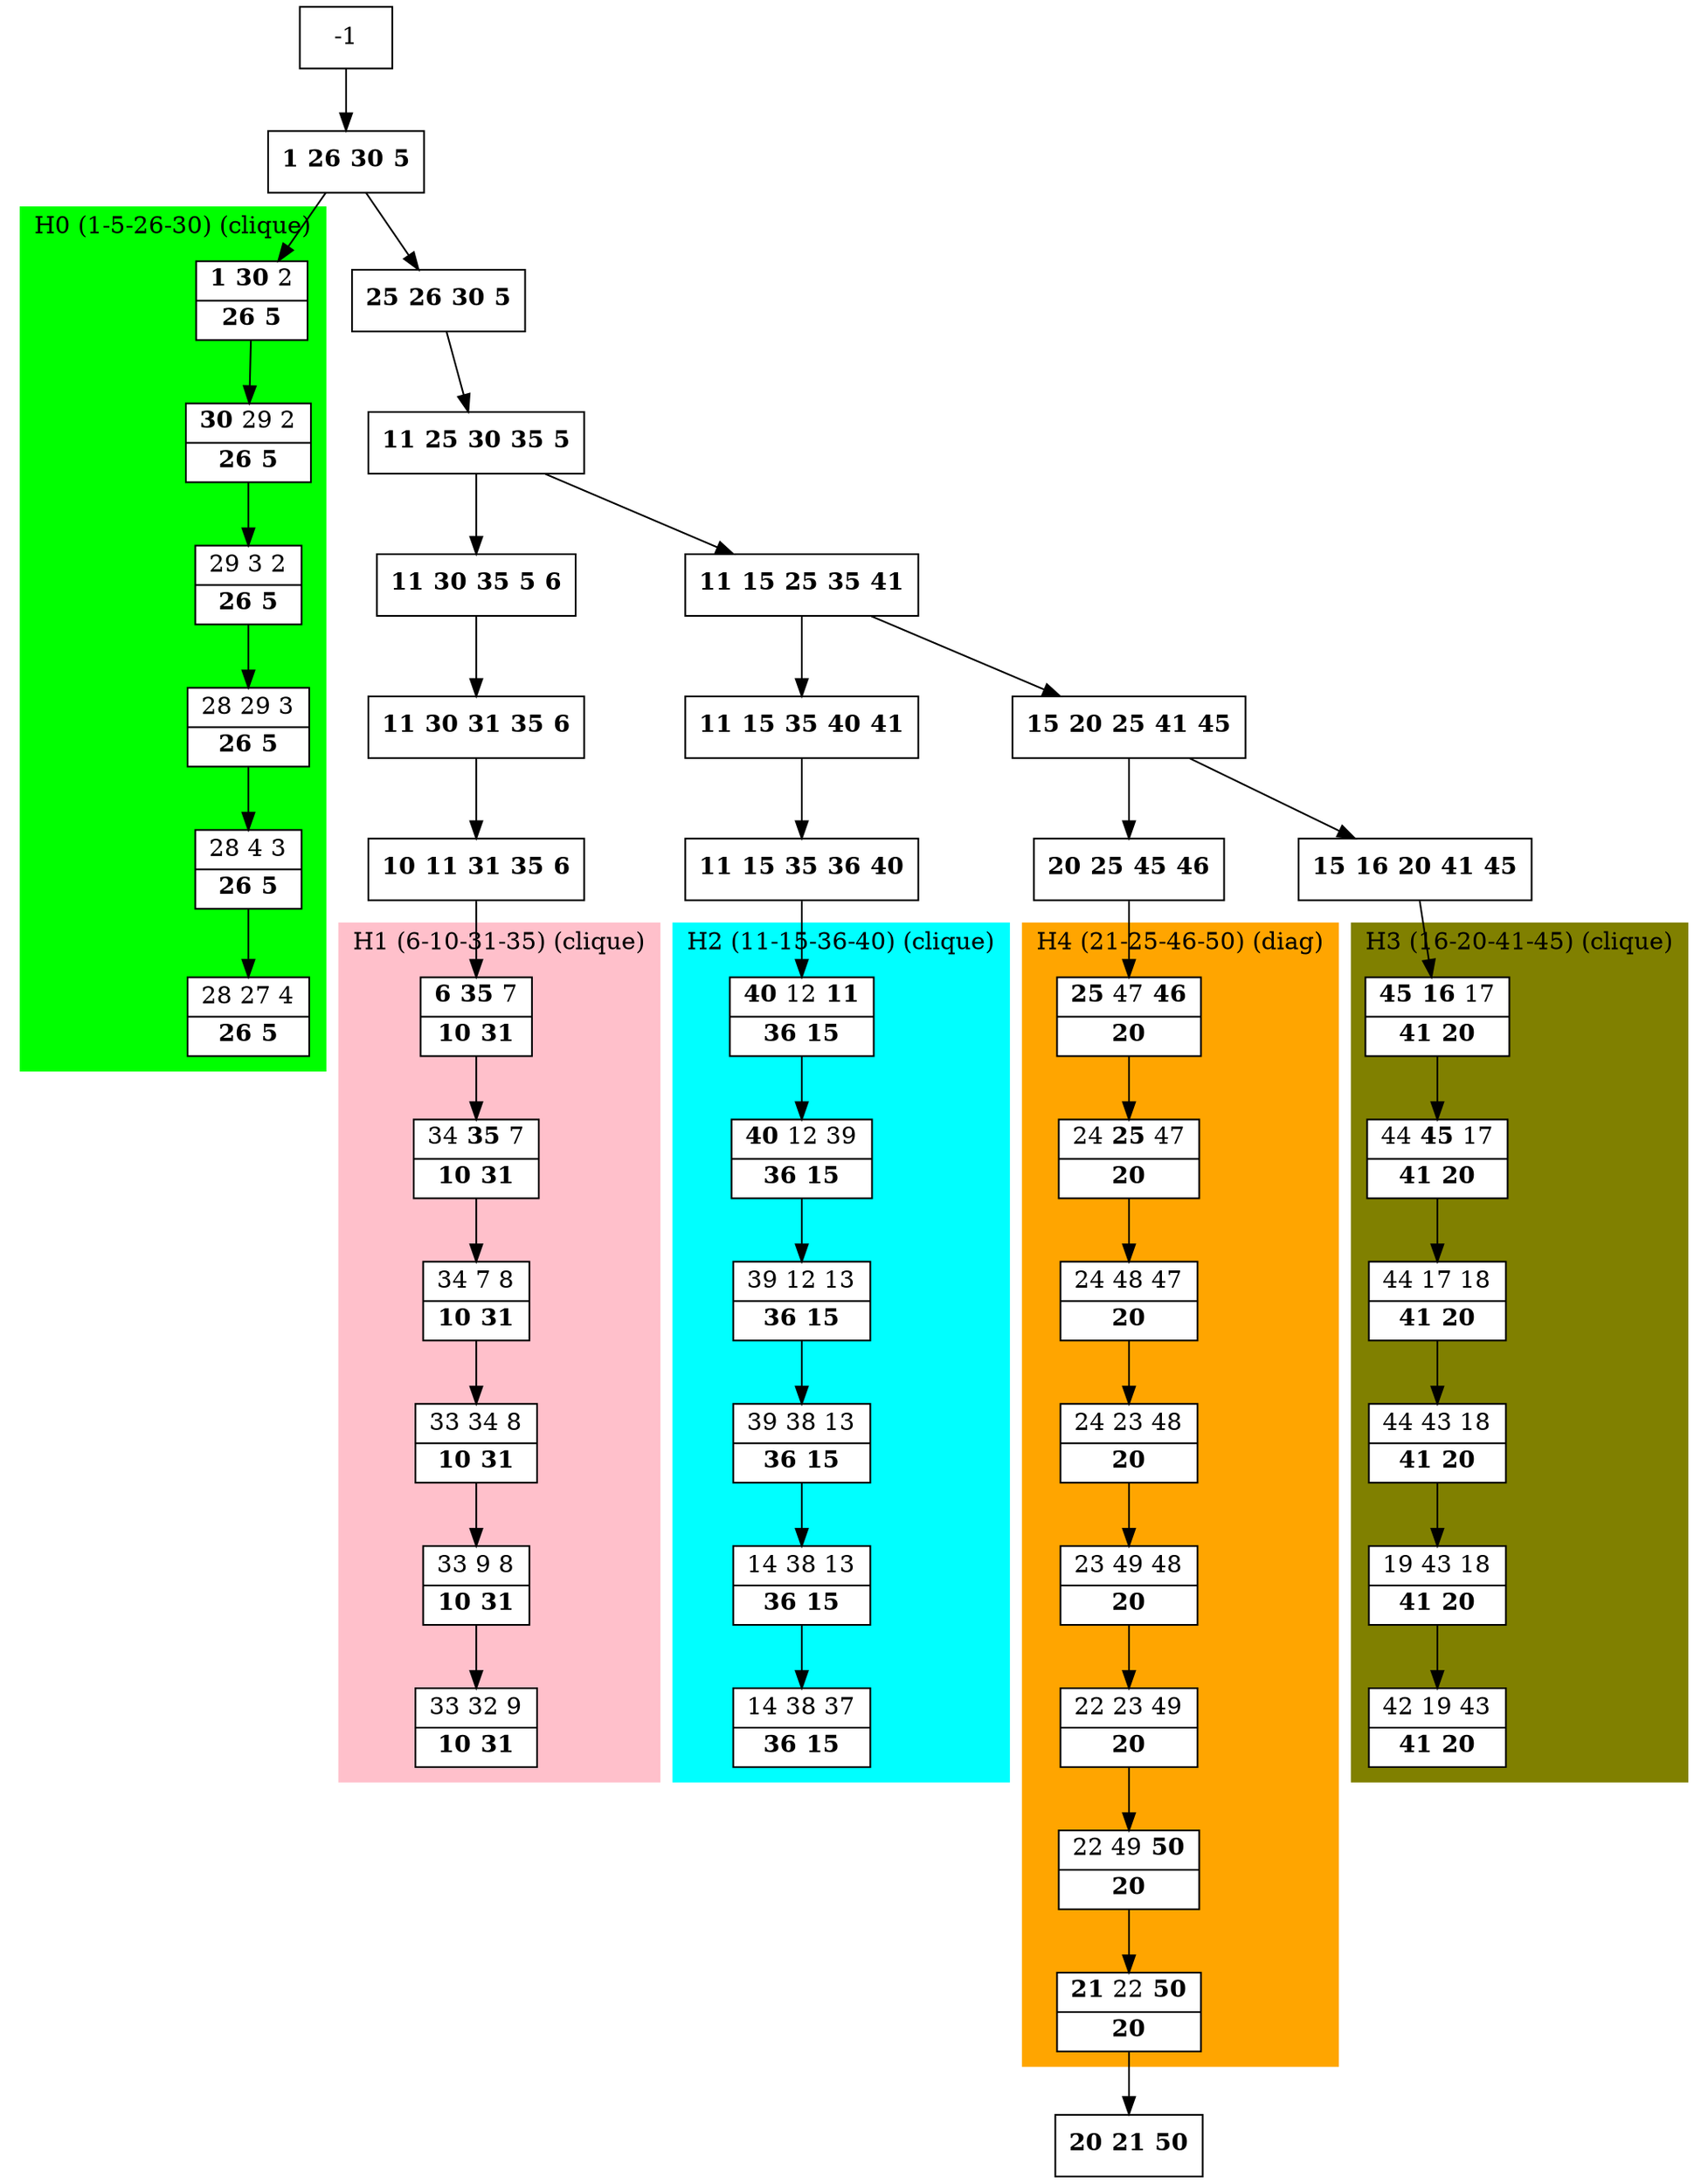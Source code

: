 digraph G {
    node [shape=box];
    subgraph cluster0 {
        node [style=filled,fillcolor=white];
        labeljust="l";
        style=filled;
        color=lime;
        H0_0 -> H0_1 -> H0_2 -> H0_3 -> H0_4 -> H0_5;
        label="H0 (1-5-26-30) (clique)";
    }
    subgraph cluster1 {
        node [style=filled,fillcolor=white];
        labeljust="l";
        style=filled;
        color=pink;
        H1_0 -> H1_1 -> H1_2 -> H1_3 -> H1_4 -> H1_5;
        label="H1 (6-10-31-35) (clique)";
    }
    subgraph cluster2 {
        node [style=filled,fillcolor=white];
        labeljust="l";
        style=filled;
        color=cyan;
        H2_0 -> H2_1 -> H2_2 -> H2_3 -> H2_4 -> H2_5;
        label="H2 (11-15-36-40) (clique)";
    }
    subgraph cluster3 {
        node [style=filled,fillcolor=white];
        labeljust="l";
        style=filled;
        color=olive;
        H3_0 -> H3_1 -> H3_2 -> H3_3 -> H3_4 -> H3_5;
        label="H3 (16-20-41-45) (clique)";
    }
    subgraph cluster4 {
        node [style=filled,fillcolor=white];
        labeljust="l";
        style=filled;
        color=orange;
        H4_7 -> H4_6 -> H4_5 -> H4_4 -> H4_3 -> H4_2 -> H4_1 -> H4_0;
        label="H4 (21-25-46-50) (diag)";
    }
     1 [shape=record,label= <{ <b>1</b> <b>26</b> <b>30</b> <b>5</b>}> ];
     -1  ->  1;
     H0_0 [shape=record,label= <{ <b>1</b> <b>30</b> 2|  <b>26</b> <b>5</b>}> ];
     1  ->  H0_0;
     H0_1 [shape=record,label= <{ <b>30</b> 29 2|  <b>26</b> <b>5</b>}> ];
     H0_2 [shape=record,label= <{ 29 3 2|  <b>26</b> <b>5</b>}> ];
     H0_3 [shape=record,label= <{ 28 29 3|  <b>26</b> <b>5</b>}> ];
     H0_4 [shape=record,label= <{ 28 4 3|  <b>26</b> <b>5</b>}> ];
     H0_5 [shape=record,label= <{ 28 27 4|  <b>26</b> <b>5</b>}> ];
     37 [shape=record,label= <{ <b>25</b> <b>26</b> <b>30</b> <b>5</b>}> ];
     1  ->  37;
     18 [shape=record,label= <{ <b>11</b> <b>25</b> <b>30</b> <b>35</b> <b>5</b>}> ];
     37  ->  18;
     9 [shape=record,label= <{ <b>11</b> <b>30</b> <b>35</b> <b>5</b> <b>6</b>}> ];
     18  ->  9;
     10 [shape=record,label= <{ <b>11</b> <b>30</b> <b>31</b> <b>35</b> <b>6</b>}> ];
     9  ->  10;
     11 [shape=record,label= <{ <b>10</b> <b>11</b> <b>31</b> <b>35</b> <b>6</b>}> ];
     10  ->  11;
     H1_0 [shape=record,label= <{ <b>6</b> <b>35</b> 7|  <b>10</b> <b>31</b>}> ];
     11  ->  H1_0;
     H1_1 [shape=record,label= <{ 34 <b>35</b> 7|  <b>10</b> <b>31</b>}> ];
     H1_2 [shape=record,label= <{ 34 7 8|  <b>10</b> <b>31</b>}> ];
     H1_3 [shape=record,label= <{ 33 34 8|  <b>10</b> <b>31</b>}> ];
     H1_4 [shape=record,label= <{ 33 9 8|  <b>10</b> <b>31</b>}> ];
     H1_5 [shape=record,label= <{ 33 32 9|  <b>10</b> <b>31</b>}> ];
     19 [shape=record,label= <{ <b>11</b> <b>15</b> <b>25</b> <b>35</b> <b>41</b>}> ];
     18  ->  19;
     20 [shape=record,label= <{ <b>11</b> <b>15</b> <b>35</b> <b>40</b> <b>41</b>}> ];
     19  ->  20;
     21 [shape=record,label= <{ <b>11</b> <b>15</b> <b>35</b> <b>36</b> <b>40</b>}> ];
     20  ->  21;
     H2_0 [shape=record,label= <{ <b>40</b> 12 <b>11</b>|  <b>36</b> <b>15</b>}> ];
     21  ->  H2_0;
     H2_1 [shape=record,label= <{ <b>40</b> 12 39|  <b>36</b> <b>15</b>}> ];
     H2_2 [shape=record,label= <{ 39 12 13|  <b>36</b> <b>15</b>}> ];
     H2_3 [shape=record,label= <{ 39 38 13|  <b>36</b> <b>15</b>}> ];
     H2_4 [shape=record,label= <{ 14 38 13|  <b>36</b> <b>15</b>}> ];
     H2_5 [shape=record,label= <{ 14 38 37|  <b>36</b> <b>15</b>}> ];
     28 [shape=record,label= <{ <b>15</b> <b>20</b> <b>25</b> <b>41</b> <b>45</b>}> ];
     19  ->  28;
     36 [shape=record,label= <{ <b>20</b> <b>25</b> <b>45</b> <b>46</b>}> ];
     28  ->  36;
     H4_7 [shape=record,label= <{ <b>25</b> 47 <b>46</b>|  <b>20</b>}> ];
     36  ->  H4_7;
     H4_6 [shape=record,label= <{ 24 <b>25</b> 47|  <b>20</b>}> ];
     H4_5 [shape=record,label= <{ 24 48 47|  <b>20</b>}> ];
     H4_4 [shape=record,label= <{ 24 23 48|  <b>20</b>}> ];
     H4_3 [shape=record,label= <{ 23 49 48|  <b>20</b>}> ];
     H4_2 [shape=record,label= <{ 22 23 49|  <b>20</b>}> ];
     H4_1 [shape=record,label= <{ 22 49 <b>50</b>|  <b>20</b>}> ];
     H4_0 [shape=record,label= <{ <b>21</b> 22 <b>50</b>|  <b>20</b>}> ];
     42 [shape=record,label= <{ <b>20</b> <b>21</b> <b>50</b>}> ];
     H4_0  ->  42;
     30 [shape=record,label= <{ <b>15</b> <b>16</b> <b>20</b> <b>41</b> <b>45</b>}> ];
     28  ->  30;
     H3_0 [shape=record,label= <{ <b>45</b> <b>16</b> 17|  <b>41</b> <b>20</b>}> ];
     30  ->  H3_0;
     H3_1 [shape=record,label= <{ 44 <b>45</b> 17|  <b>41</b> <b>20</b>}> ];
     H3_2 [shape=record,label= <{ 44 17 18|  <b>41</b> <b>20</b>}> ];
     H3_3 [shape=record,label= <{ 44 43 18|  <b>41</b> <b>20</b>}> ];
     H3_4 [shape=record,label= <{ 19 43 18|  <b>41</b> <b>20</b>}> ];
     H3_5 [shape=record,label= <{ 42 19 43|  <b>41</b> <b>20</b>}> ];
}
